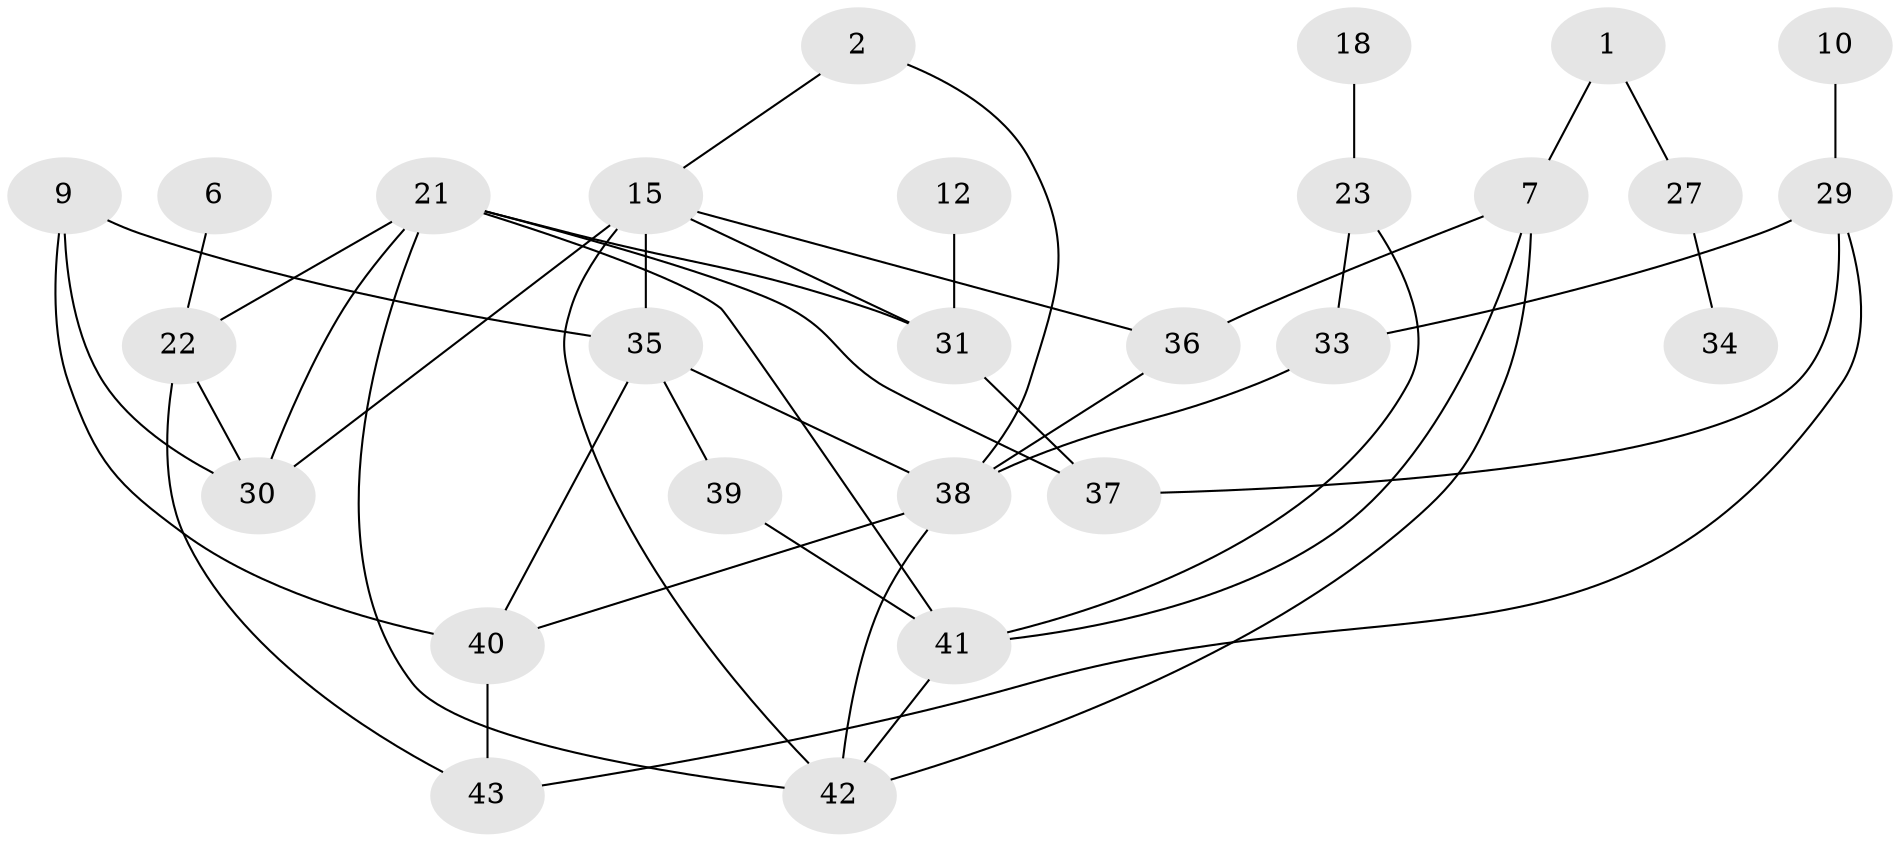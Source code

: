// original degree distribution, {3: 0.2441860465116279, 1: 0.19767441860465115, 4: 0.10465116279069768, 2: 0.22093023255813954, 0: 0.16279069767441862, 5: 0.06976744186046512}
// Generated by graph-tools (version 1.1) at 2025/00/03/09/25 03:00:44]
// undirected, 27 vertices, 44 edges
graph export_dot {
graph [start="1"]
  node [color=gray90,style=filled];
  1;
  2;
  6;
  7;
  9;
  10;
  12;
  15;
  18;
  21;
  22;
  23;
  27;
  29;
  30;
  31;
  33;
  34;
  35;
  36;
  37;
  38;
  39;
  40;
  41;
  42;
  43;
  1 -- 7 [weight=1.0];
  1 -- 27 [weight=1.0];
  2 -- 15 [weight=1.0];
  2 -- 38 [weight=1.0];
  6 -- 22 [weight=1.0];
  7 -- 36 [weight=1.0];
  7 -- 41 [weight=1.0];
  7 -- 42 [weight=1.0];
  9 -- 30 [weight=1.0];
  9 -- 35 [weight=2.0];
  9 -- 40 [weight=1.0];
  10 -- 29 [weight=1.0];
  12 -- 31 [weight=1.0];
  15 -- 30 [weight=2.0];
  15 -- 31 [weight=1.0];
  15 -- 35 [weight=1.0];
  15 -- 36 [weight=1.0];
  15 -- 42 [weight=1.0];
  18 -- 23 [weight=1.0];
  21 -- 22 [weight=1.0];
  21 -- 30 [weight=1.0];
  21 -- 31 [weight=1.0];
  21 -- 37 [weight=1.0];
  21 -- 41 [weight=1.0];
  21 -- 42 [weight=1.0];
  22 -- 30 [weight=1.0];
  22 -- 43 [weight=1.0];
  23 -- 33 [weight=1.0];
  23 -- 41 [weight=1.0];
  27 -- 34 [weight=1.0];
  29 -- 33 [weight=1.0];
  29 -- 37 [weight=1.0];
  29 -- 43 [weight=1.0];
  31 -- 37 [weight=1.0];
  33 -- 38 [weight=1.0];
  35 -- 38 [weight=2.0];
  35 -- 39 [weight=2.0];
  35 -- 40 [weight=1.0];
  36 -- 38 [weight=1.0];
  38 -- 40 [weight=1.0];
  38 -- 42 [weight=1.0];
  39 -- 41 [weight=1.0];
  40 -- 43 [weight=1.0];
  41 -- 42 [weight=1.0];
}
